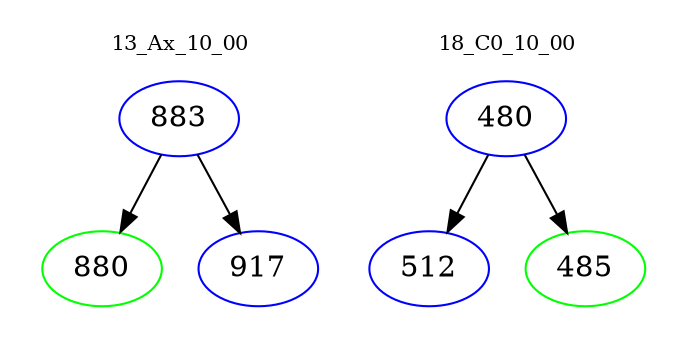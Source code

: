 digraph{
subgraph cluster_0 {
color = white
label = "13_Ax_10_00";
fontsize=10;
T0_883 [label="883", color="blue"]
T0_883 -> T0_880 [color="black"]
T0_880 [label="880", color="green"]
T0_883 -> T0_917 [color="black"]
T0_917 [label="917", color="blue"]
}
subgraph cluster_1 {
color = white
label = "18_C0_10_00";
fontsize=10;
T1_480 [label="480", color="blue"]
T1_480 -> T1_512 [color="black"]
T1_512 [label="512", color="blue"]
T1_480 -> T1_485 [color="black"]
T1_485 [label="485", color="green"]
}
}
